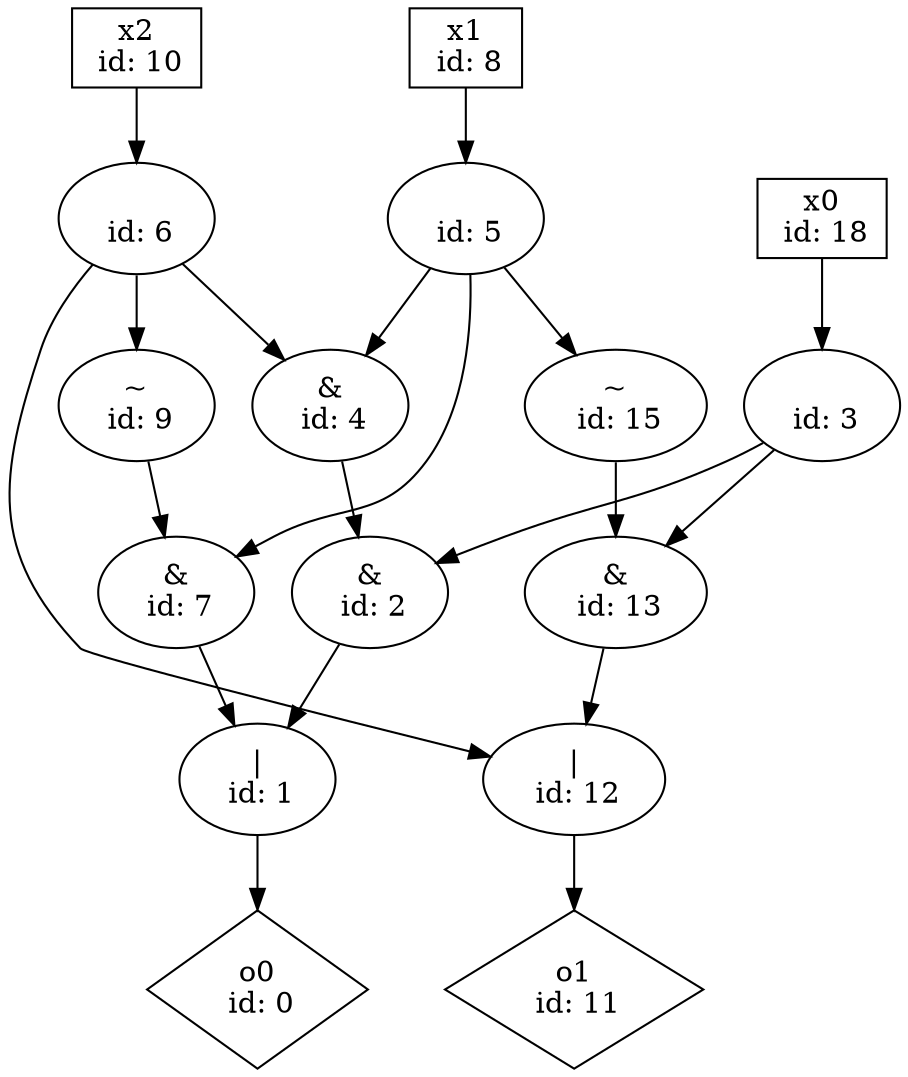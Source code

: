 digraph G {
n0 [label="o0\n id: 0",shape="diamond"];
n1 [label="|\n id: 1"];
n2 [label="&\n id: 2"];
n3 [label=" \n id: 3"];
n4 [label="&\n id: 4"];
n5 [label=" \n id: 5"];
n6 [label=" \n id: 6"];
n7 [label="&\n id: 7"];
n9 [label="~\n id: 9"];
n11 [label="o1\n id: 11",shape="diamond"];
n12 [label="|\n id: 12"];
n13 [label="&\n id: 13"];
n15 [label="~\n id: 15"];
n18 [label="x0\n id: 18",shape="box"];
n8 [label="x1\n id: 8",shape="box"];
n10 [label="x2\n id: 10",shape="box"];
n1 -> n0
n2 -> n1
n3 -> n2
n3 -> n13
n4 -> n2
n5 -> n4
n5 -> n7
n5 -> n15
n6 -> n4
n6 -> n9
n6 -> n12
n7 -> n1
n9 -> n7
n12 -> n11
n13 -> n12
n15 -> n13
n18 -> n3
n8 -> n5
n10 -> n6
}